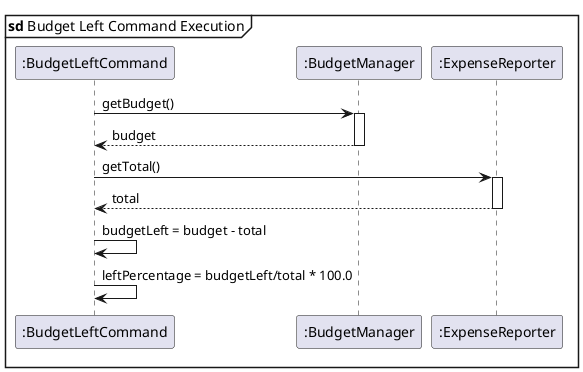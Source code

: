 @startuml budget

mainframe **sd** Budget Left Command Execution

participant ":BudgetLeftCommand" as BLC
participant ":BudgetManager" as BM
participant ":ExpenseReporter" as ExpRpt

BLC -> BM: getBudget()
activate BM

BM --> BLC: budget
deactivate BM

BLC -> ExpRpt: getTotal()
activate ExpRpt

ExpRpt --> BLC: total
deactivate ExpRpt

BLC -> BLC: budgetLeft = budget - total

BLC -> BLC: leftPercentage = budgetLeft/total * 100.0


@enduml
